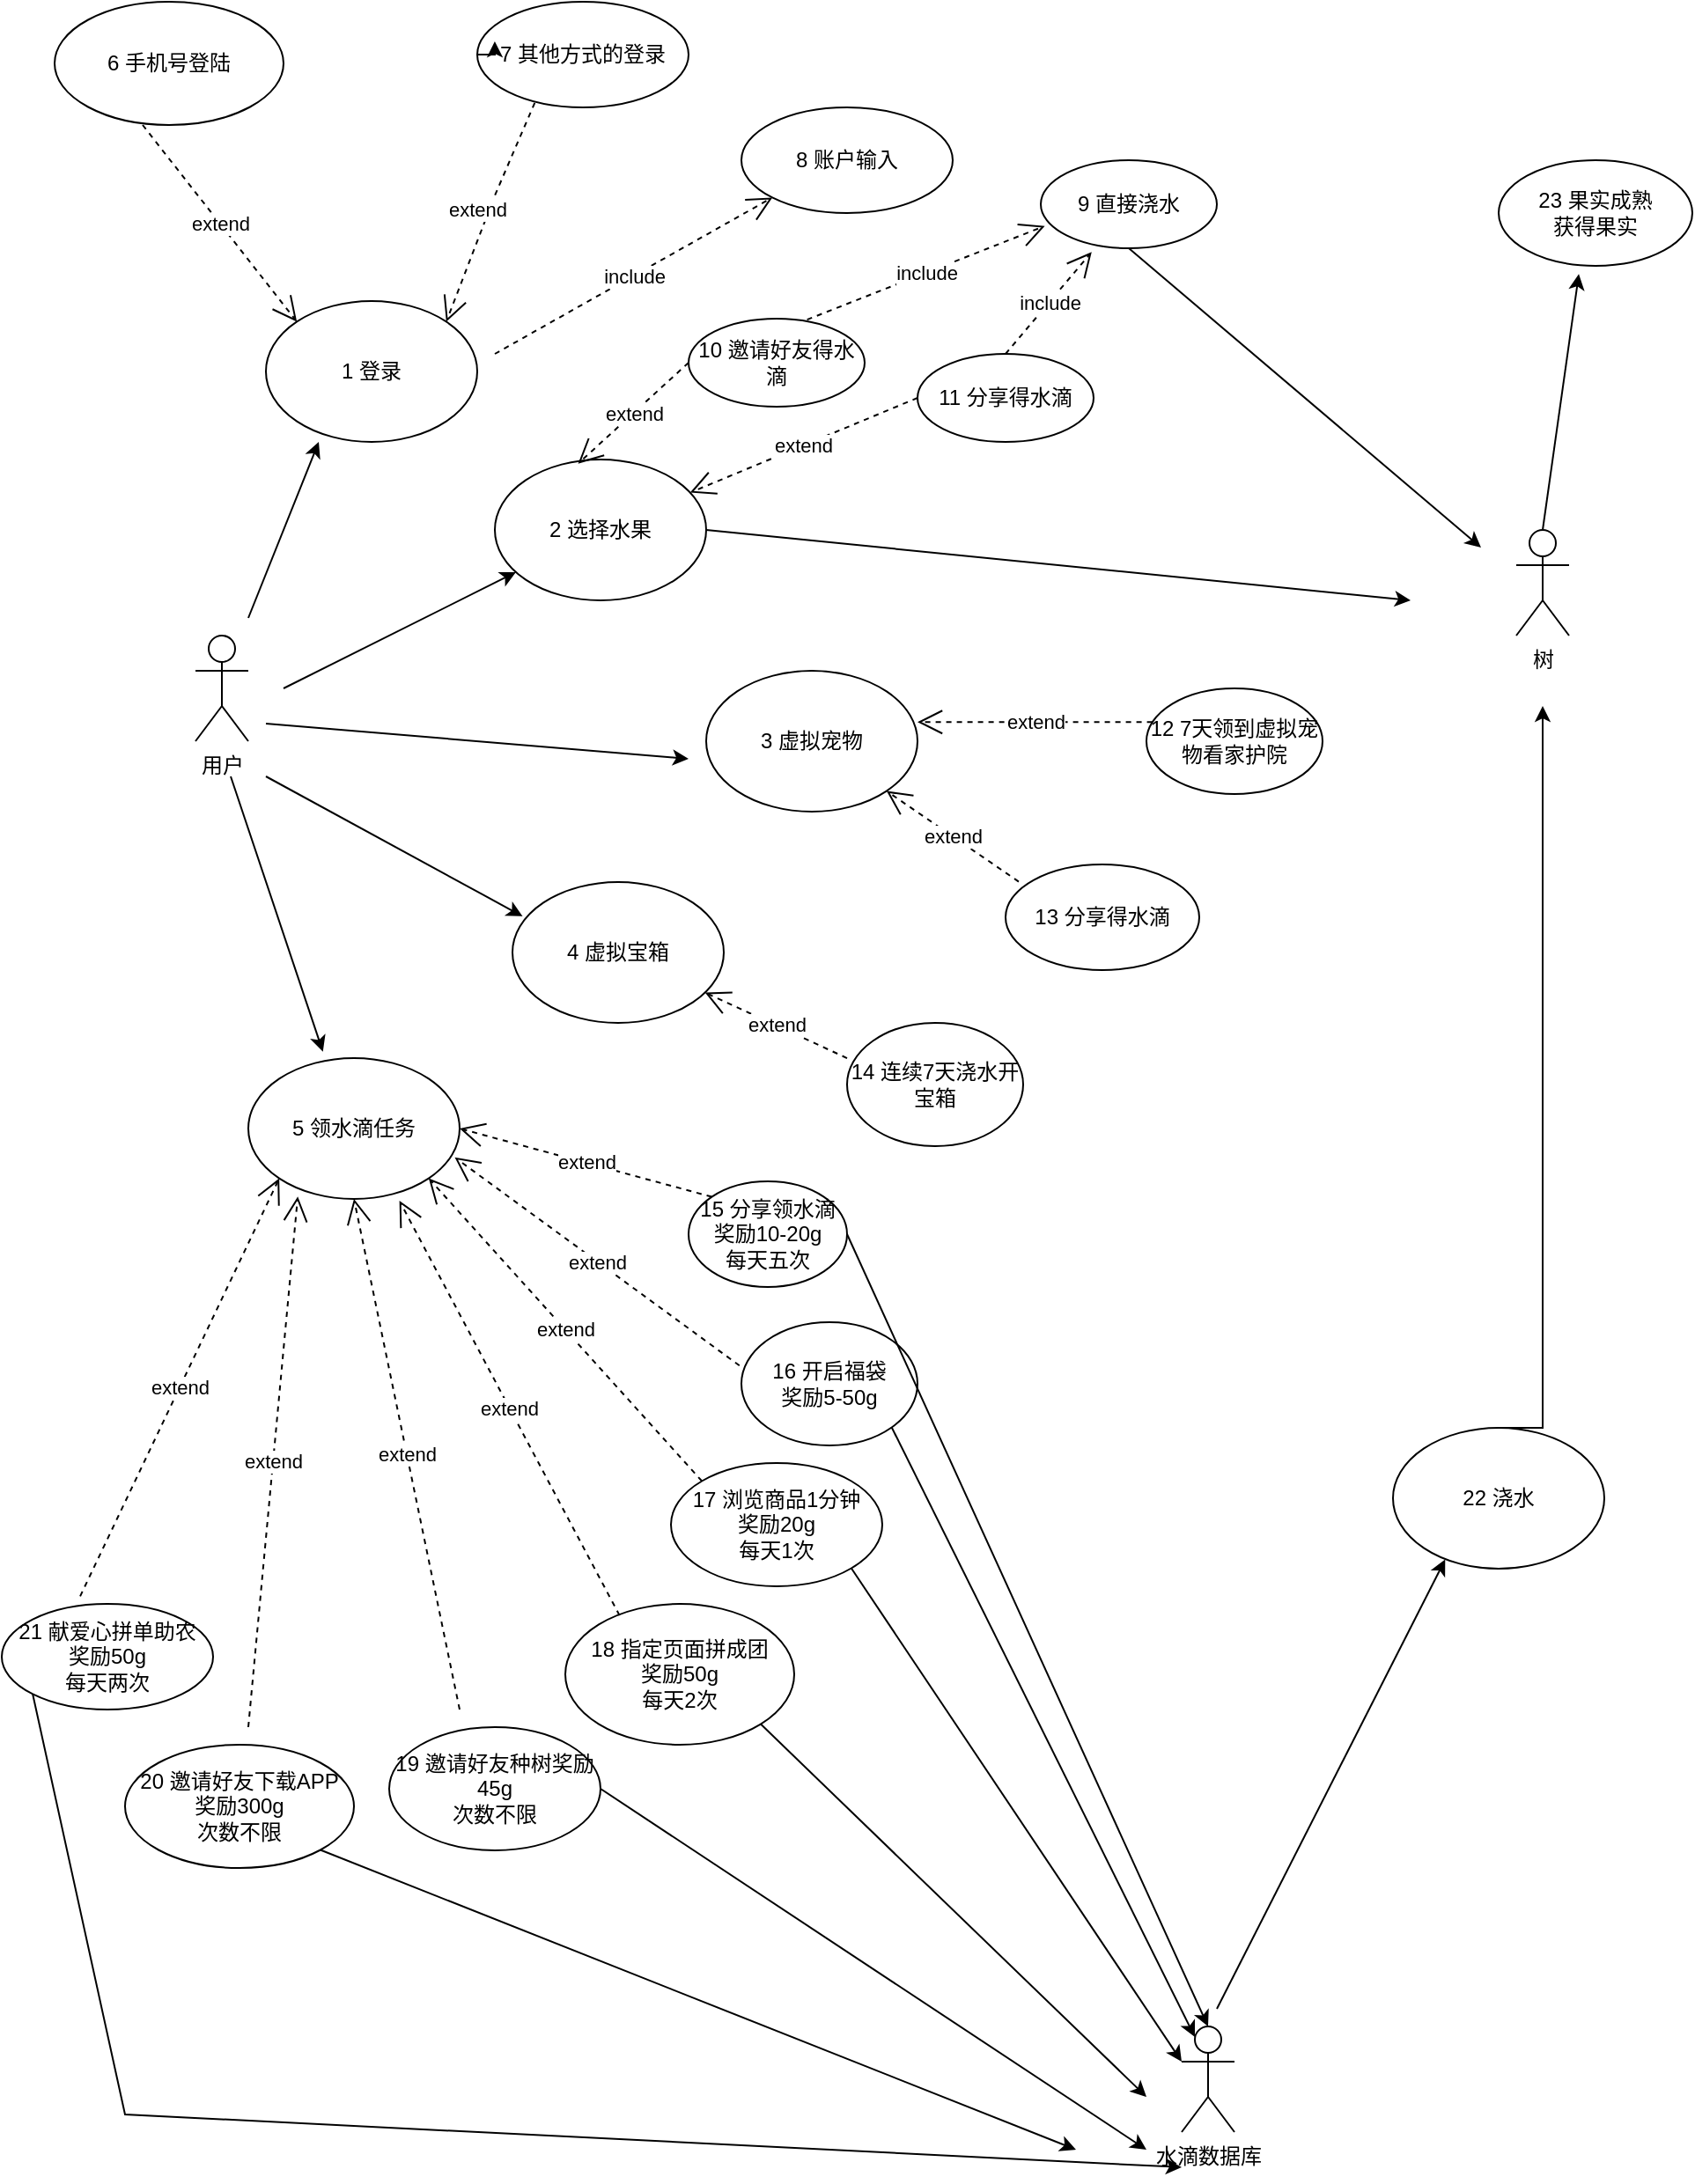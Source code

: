 <mxfile version="15.8.3" type="github">
  <diagram id="2hnnx15qy-Ga0suTDYxT" name="Page-1">
    <mxGraphModel dx="1654" dy="880" grid="1" gridSize="10" guides="1" tooltips="1" connect="1" arrows="1" fold="1" page="1" pageScale="1" pageWidth="1200" pageHeight="1920" math="0" shadow="0">
      <root>
        <mxCell id="0" />
        <mxCell id="1" parent="0" />
        <mxCell id="5TMT1oH7yQ2pZusoLO6e-1" value="用户" style="shape=umlActor;verticalLabelPosition=bottom;verticalAlign=top;html=1;outlineConnect=0;" vertex="1" parent="1">
          <mxGeometry x="200" y="600" width="30" height="60" as="geometry" />
        </mxCell>
        <mxCell id="5TMT1oH7yQ2pZusoLO6e-2" value="3 虚拟宠物" style="ellipse;whiteSpace=wrap;html=1;" vertex="1" parent="1">
          <mxGeometry x="490" y="620" width="120" height="80" as="geometry" />
        </mxCell>
        <mxCell id="5TMT1oH7yQ2pZusoLO6e-3" value="5 领水滴任务" style="ellipse;whiteSpace=wrap;html=1;" vertex="1" parent="1">
          <mxGeometry x="230" y="840" width="120" height="80" as="geometry" />
        </mxCell>
        <mxCell id="5TMT1oH7yQ2pZusoLO6e-4" value="4 虚拟宝箱" style="ellipse;whiteSpace=wrap;html=1;" vertex="1" parent="1">
          <mxGeometry x="380" y="740" width="120" height="80" as="geometry" />
        </mxCell>
        <mxCell id="5TMT1oH7yQ2pZusoLO6e-5" value="2 选择水果" style="ellipse;whiteSpace=wrap;html=1;" vertex="1" parent="1">
          <mxGeometry x="370" y="500" width="120" height="80" as="geometry" />
        </mxCell>
        <mxCell id="5TMT1oH7yQ2pZusoLO6e-6" value="1 登录" style="ellipse;whiteSpace=wrap;html=1;" vertex="1" parent="1">
          <mxGeometry x="240" y="410" width="120" height="80" as="geometry" />
        </mxCell>
        <mxCell id="5TMT1oH7yQ2pZusoLO6e-7" value="7 其他方式的登录" style="ellipse;whiteSpace=wrap;html=1;" vertex="1" parent="1">
          <mxGeometry x="360" y="240" width="120" height="60" as="geometry" />
        </mxCell>
        <mxCell id="5TMT1oH7yQ2pZusoLO6e-8" value="6 手机号登陆" style="ellipse;whiteSpace=wrap;html=1;" vertex="1" parent="1">
          <mxGeometry x="120" y="240" width="130" height="70" as="geometry" />
        </mxCell>
        <mxCell id="5TMT1oH7yQ2pZusoLO6e-9" style="edgeStyle=orthogonalEdgeStyle;rounded=0;orthogonalLoop=1;jettySize=auto;html=1;exitX=0;exitY=0.5;exitDx=0;exitDy=0;entryX=0.083;entryY=0.375;entryDx=0;entryDy=0;entryPerimeter=0;" edge="1" parent="1" source="5TMT1oH7yQ2pZusoLO6e-7" target="5TMT1oH7yQ2pZusoLO6e-7">
          <mxGeometry relative="1" as="geometry" />
        </mxCell>
        <mxCell id="5TMT1oH7yQ2pZusoLO6e-11" value="" style="endArrow=classic;html=1;rounded=0;entryX=0.25;entryY=1;entryDx=0;entryDy=0;entryPerimeter=0;" edge="1" parent="1" target="5TMT1oH7yQ2pZusoLO6e-6">
          <mxGeometry width="50" height="50" relative="1" as="geometry">
            <mxPoint x="230" y="590" as="sourcePoint" />
            <mxPoint x="290" y="580" as="targetPoint" />
            <Array as="points" />
          </mxGeometry>
        </mxCell>
        <mxCell id="5TMT1oH7yQ2pZusoLO6e-12" value="" style="endArrow=classic;html=1;rounded=0;" edge="1" parent="1" target="5TMT1oH7yQ2pZusoLO6e-5">
          <mxGeometry width="50" height="50" relative="1" as="geometry">
            <mxPoint x="250" y="630" as="sourcePoint" />
            <mxPoint x="300" y="600" as="targetPoint" />
            <Array as="points" />
          </mxGeometry>
        </mxCell>
        <mxCell id="5TMT1oH7yQ2pZusoLO6e-13" value="" style="endArrow=classic;html=1;rounded=0;entryX=0.353;entryY=-0.046;entryDx=0;entryDy=0;entryPerimeter=0;" edge="1" parent="1" target="5TMT1oH7yQ2pZusoLO6e-3">
          <mxGeometry width="50" height="50" relative="1" as="geometry">
            <mxPoint x="220" y="680" as="sourcePoint" />
            <mxPoint x="280" y="755" as="targetPoint" />
          </mxGeometry>
        </mxCell>
        <mxCell id="5TMT1oH7yQ2pZusoLO6e-14" value="" style="endArrow=classic;html=1;rounded=0;entryX=0.048;entryY=0.243;entryDx=0;entryDy=0;entryPerimeter=0;" edge="1" parent="1" target="5TMT1oH7yQ2pZusoLO6e-4">
          <mxGeometry width="50" height="50" relative="1" as="geometry">
            <mxPoint x="240" y="680" as="sourcePoint" />
            <mxPoint x="280" y="700" as="targetPoint" />
          </mxGeometry>
        </mxCell>
        <mxCell id="5TMT1oH7yQ2pZusoLO6e-15" value="" style="endArrow=classic;html=1;rounded=0;" edge="1" parent="1">
          <mxGeometry width="50" height="50" relative="1" as="geometry">
            <mxPoint x="240" y="650" as="sourcePoint" />
            <mxPoint x="480" y="670" as="targetPoint" />
          </mxGeometry>
        </mxCell>
        <mxCell id="5TMT1oH7yQ2pZusoLO6e-27" value="extend" style="endArrow=open;endSize=12;dashed=1;html=1;rounded=0;exitX=0.272;exitY=0.957;exitDx=0;exitDy=0;exitPerimeter=0;entryX=1;entryY=0;entryDx=0;entryDy=0;" edge="1" parent="1" source="5TMT1oH7yQ2pZusoLO6e-7" target="5TMT1oH7yQ2pZusoLO6e-6">
          <mxGeometry x="0.018" y="-6" width="160" relative="1" as="geometry">
            <mxPoint x="330" y="410" as="sourcePoint" />
            <mxPoint x="400" y="450" as="targetPoint" />
            <Array as="points">
              <mxPoint x="370" y="350" />
            </Array>
            <mxPoint x="-1" as="offset" />
          </mxGeometry>
        </mxCell>
        <mxCell id="5TMT1oH7yQ2pZusoLO6e-28" value="extend" style="endArrow=open;endSize=12;dashed=1;html=1;rounded=0;entryX=0;entryY=0;entryDx=0;entryDy=0;" edge="1" parent="1" target="5TMT1oH7yQ2pZusoLO6e-6">
          <mxGeometry width="160" relative="1" as="geometry">
            <mxPoint x="170" y="310" as="sourcePoint" />
            <mxPoint x="330" y="310" as="targetPoint" />
          </mxGeometry>
        </mxCell>
        <mxCell id="5TMT1oH7yQ2pZusoLO6e-29" value="8 账户输入" style="ellipse;whiteSpace=wrap;html=1;" vertex="1" parent="1">
          <mxGeometry x="510" y="300" width="120" height="60" as="geometry" />
        </mxCell>
        <mxCell id="5TMT1oH7yQ2pZusoLO6e-30" value="include" style="endArrow=open;endSize=12;dashed=1;html=1;rounded=0;entryX=0;entryY=1;entryDx=0;entryDy=0;" edge="1" parent="1" target="5TMT1oH7yQ2pZusoLO6e-29">
          <mxGeometry width="160" relative="1" as="geometry">
            <mxPoint x="370" y="440" as="sourcePoint" />
            <mxPoint x="530" y="440" as="targetPoint" />
          </mxGeometry>
        </mxCell>
        <mxCell id="5TMT1oH7yQ2pZusoLO6e-31" value="树" style="shape=umlActor;verticalLabelPosition=bottom;verticalAlign=top;html=1;" vertex="1" parent="1">
          <mxGeometry x="950" y="540" width="30" height="60" as="geometry" />
        </mxCell>
        <mxCell id="5TMT1oH7yQ2pZusoLO6e-32" value="" style="endArrow=classic;html=1;rounded=0;exitX=1;exitY=0.5;exitDx=0;exitDy=0;" edge="1" parent="1" source="5TMT1oH7yQ2pZusoLO6e-5">
          <mxGeometry width="50" height="50" relative="1" as="geometry">
            <mxPoint x="500" y="530" as="sourcePoint" />
            <mxPoint x="890" y="580" as="targetPoint" />
          </mxGeometry>
        </mxCell>
        <mxCell id="5TMT1oH7yQ2pZusoLO6e-33" value="9 直接浇水" style="ellipse;whiteSpace=wrap;html=1;" vertex="1" parent="1">
          <mxGeometry x="680" y="330" width="100" height="50" as="geometry" />
        </mxCell>
        <mxCell id="5TMT1oH7yQ2pZusoLO6e-34" value="" style="endArrow=classic;html=1;rounded=0;exitX=0.5;exitY=1;exitDx=0;exitDy=0;" edge="1" parent="1" source="5TMT1oH7yQ2pZusoLO6e-33">
          <mxGeometry width="50" height="50" relative="1" as="geometry">
            <mxPoint x="400" y="530" as="sourcePoint" />
            <mxPoint x="930" y="550" as="targetPoint" />
          </mxGeometry>
        </mxCell>
        <mxCell id="5TMT1oH7yQ2pZusoLO6e-35" value="10 邀请好友得水滴" style="ellipse;whiteSpace=wrap;html=1;" vertex="1" parent="1">
          <mxGeometry x="480" y="420" width="100" height="50" as="geometry" />
        </mxCell>
        <mxCell id="5TMT1oH7yQ2pZusoLO6e-36" value="11 分享得水滴" style="ellipse;whiteSpace=wrap;html=1;" vertex="1" parent="1">
          <mxGeometry x="610" y="440" width="100" height="50" as="geometry" />
        </mxCell>
        <mxCell id="5TMT1oH7yQ2pZusoLO6e-38" value="extend" style="endArrow=open;endSize=12;dashed=1;html=1;rounded=0;exitX=0;exitY=0.5;exitDx=0;exitDy=0;entryX=0.394;entryY=0.029;entryDx=0;entryDy=0;entryPerimeter=0;" edge="1" parent="1" source="5TMT1oH7yQ2pZusoLO6e-35" target="5TMT1oH7yQ2pZusoLO6e-5">
          <mxGeometry width="160" relative="1" as="geometry">
            <mxPoint x="380" y="498.57" as="sourcePoint" />
            <mxPoint x="460" y="490" as="targetPoint" />
          </mxGeometry>
        </mxCell>
        <mxCell id="5TMT1oH7yQ2pZusoLO6e-39" value="extend" style="endArrow=open;endSize=12;dashed=1;html=1;rounded=0;exitX=0;exitY=0.5;exitDx=0;exitDy=0;" edge="1" parent="1" source="5TMT1oH7yQ2pZusoLO6e-36" target="5TMT1oH7yQ2pZusoLO6e-5">
          <mxGeometry width="160" relative="1" as="geometry">
            <mxPoint x="470" y="520" as="sourcePoint" />
            <mxPoint x="610" y="510" as="targetPoint" />
          </mxGeometry>
        </mxCell>
        <mxCell id="5TMT1oH7yQ2pZusoLO6e-40" value="include" style="endArrow=open;endSize=12;dashed=1;html=1;rounded=0;entryX=0.023;entryY=0.747;entryDx=0;entryDy=0;entryPerimeter=0;exitX=0.673;exitY=0.011;exitDx=0;exitDy=0;exitPerimeter=0;" edge="1" parent="1" source="5TMT1oH7yQ2pZusoLO6e-35" target="5TMT1oH7yQ2pZusoLO6e-33">
          <mxGeometry width="160" relative="1" as="geometry">
            <mxPoint x="550" y="410" as="sourcePoint" />
            <mxPoint x="760" y="420" as="targetPoint" />
          </mxGeometry>
        </mxCell>
        <mxCell id="5TMT1oH7yQ2pZusoLO6e-41" value="include" style="endArrow=open;endSize=12;dashed=1;html=1;rounded=0;entryX=0.289;entryY=1.043;entryDx=0;entryDy=0;entryPerimeter=0;" edge="1" parent="1" target="5TMT1oH7yQ2pZusoLO6e-33">
          <mxGeometry width="160" relative="1" as="geometry">
            <mxPoint x="660" y="440" as="sourcePoint" />
            <mxPoint x="820" y="440" as="targetPoint" />
          </mxGeometry>
        </mxCell>
        <mxCell id="5TMT1oH7yQ2pZusoLO6e-42" value="12 7天领到虚拟宠物看家护院" style="ellipse;whiteSpace=wrap;html=1;" vertex="1" parent="1">
          <mxGeometry x="740" y="630" width="100" height="60" as="geometry" />
        </mxCell>
        <mxCell id="5TMT1oH7yQ2pZusoLO6e-43" value="13 分享得水滴" style="ellipse;whiteSpace=wrap;html=1;" vertex="1" parent="1">
          <mxGeometry x="660" y="730" width="110" height="60" as="geometry" />
        </mxCell>
        <mxCell id="5TMT1oH7yQ2pZusoLO6e-44" value="extend" style="endArrow=open;endSize=12;dashed=1;html=1;rounded=0;exitX=0.033;exitY=0.319;exitDx=0;exitDy=0;exitPerimeter=0;entryX=1;entryY=0.364;entryDx=0;entryDy=0;entryPerimeter=0;" edge="1" parent="1" source="5TMT1oH7yQ2pZusoLO6e-42" target="5TMT1oH7yQ2pZusoLO6e-2">
          <mxGeometry width="160" relative="1" as="geometry">
            <mxPoint x="590" y="640" as="sourcePoint" />
            <mxPoint x="710" y="700" as="targetPoint" />
          </mxGeometry>
        </mxCell>
        <mxCell id="5TMT1oH7yQ2pZusoLO6e-45" value="extend" style="endArrow=open;endSize=12;dashed=1;html=1;rounded=0;exitX=0.068;exitY=0.163;exitDx=0;exitDy=0;exitPerimeter=0;entryX=1;entryY=1;entryDx=0;entryDy=0;" edge="1" parent="1" source="5TMT1oH7yQ2pZusoLO6e-43" target="5TMT1oH7yQ2pZusoLO6e-2">
          <mxGeometry width="160" relative="1" as="geometry">
            <mxPoint x="600" y="720" as="sourcePoint" />
            <mxPoint x="570" y="760" as="targetPoint" />
          </mxGeometry>
        </mxCell>
        <mxCell id="5TMT1oH7yQ2pZusoLO6e-48" value="14 连续7天浇水开宝箱" style="ellipse;whiteSpace=wrap;html=1;" vertex="1" parent="1">
          <mxGeometry x="570" y="820" width="100" height="70" as="geometry" />
        </mxCell>
        <mxCell id="5TMT1oH7yQ2pZusoLO6e-49" value="extend" style="endArrow=open;endSize=12;dashed=1;html=1;rounded=0;exitX=0;exitY=0.286;exitDx=0;exitDy=0;exitPerimeter=0;" edge="1" parent="1" source="5TMT1oH7yQ2pZusoLO6e-48" target="5TMT1oH7yQ2pZusoLO6e-4">
          <mxGeometry width="160" relative="1" as="geometry">
            <mxPoint x="500" y="800" as="sourcePoint" />
            <mxPoint x="470" y="870" as="targetPoint" />
          </mxGeometry>
        </mxCell>
        <mxCell id="5TMT1oH7yQ2pZusoLO6e-50" value="15 分享领水滴&lt;br&gt;奖励10-20g&lt;br&gt;每天五次" style="ellipse;whiteSpace=wrap;html=1;" vertex="1" parent="1">
          <mxGeometry x="480" y="910" width="90" height="60" as="geometry" />
        </mxCell>
        <mxCell id="5TMT1oH7yQ2pZusoLO6e-51" value="16 开启福袋&lt;br&gt;奖励5-50g" style="ellipse;whiteSpace=wrap;html=1;" vertex="1" parent="1">
          <mxGeometry x="510" y="990" width="100" height="70" as="geometry" />
        </mxCell>
        <mxCell id="5TMT1oH7yQ2pZusoLO6e-52" value="17 浏览商品1分钟&lt;br&gt;奖励20g&lt;br&gt;每天1次" style="ellipse;whiteSpace=wrap;html=1;" vertex="1" parent="1">
          <mxGeometry x="470" y="1070" width="120" height="70" as="geometry" />
        </mxCell>
        <mxCell id="5TMT1oH7yQ2pZusoLO6e-53" value="18 指定页面拼成团&lt;br&gt;奖励50g&lt;br&gt;每天2次" style="ellipse;whiteSpace=wrap;html=1;" vertex="1" parent="1">
          <mxGeometry x="410" y="1150" width="130" height="80" as="geometry" />
        </mxCell>
        <mxCell id="5TMT1oH7yQ2pZusoLO6e-54" value="19 邀请好友种树奖励45g&lt;br&gt;次数不限" style="ellipse;whiteSpace=wrap;html=1;" vertex="1" parent="1">
          <mxGeometry x="310" y="1220" width="120" height="70" as="geometry" />
        </mxCell>
        <mxCell id="5TMT1oH7yQ2pZusoLO6e-55" value="20 邀请好友下载APP&lt;br&gt;奖励300g&lt;br&gt;次数不限" style="ellipse;whiteSpace=wrap;html=1;" vertex="1" parent="1">
          <mxGeometry x="160" y="1230" width="130" height="70" as="geometry" />
        </mxCell>
        <mxCell id="5TMT1oH7yQ2pZusoLO6e-56" value="21 献爱心拼单助农&lt;br&gt;奖励50g&lt;br&gt;每天两次" style="ellipse;whiteSpace=wrap;html=1;" vertex="1" parent="1">
          <mxGeometry x="90" y="1150" width="120" height="60" as="geometry" />
        </mxCell>
        <mxCell id="5TMT1oH7yQ2pZusoLO6e-57" value="extend" style="endArrow=open;endSize=12;dashed=1;html=1;rounded=0;entryX=0;entryY=1;entryDx=0;entryDy=0;exitX=0.371;exitY=-0.072;exitDx=0;exitDy=0;exitPerimeter=0;" edge="1" parent="1" source="5TMT1oH7yQ2pZusoLO6e-56" target="5TMT1oH7yQ2pZusoLO6e-3">
          <mxGeometry width="160" relative="1" as="geometry">
            <mxPoint x="100" y="1130" as="sourcePoint" />
            <mxPoint x="260" y="1130" as="targetPoint" />
          </mxGeometry>
        </mxCell>
        <mxCell id="5TMT1oH7yQ2pZusoLO6e-58" value="extend" style="endArrow=open;endSize=12;dashed=1;html=1;rounded=0;entryX=0;entryY=1;entryDx=0;entryDy=0;" edge="1" parent="1">
          <mxGeometry width="160" relative="1" as="geometry">
            <mxPoint x="230" y="1220" as="sourcePoint" />
            <mxPoint x="258.088" y="918.623" as="targetPoint" />
          </mxGeometry>
        </mxCell>
        <mxCell id="5TMT1oH7yQ2pZusoLO6e-59" value="extend" style="endArrow=open;endSize=12;dashed=1;html=1;rounded=0;entryX=0.5;entryY=1;entryDx=0;entryDy=0;" edge="1" parent="1" target="5TMT1oH7yQ2pZusoLO6e-3">
          <mxGeometry width="160" relative="1" as="geometry">
            <mxPoint x="350" y="1210" as="sourcePoint" />
            <mxPoint x="268.088" y="928.623" as="targetPoint" />
          </mxGeometry>
        </mxCell>
        <mxCell id="5TMT1oH7yQ2pZusoLO6e-60" value="extend" style="endArrow=open;endSize=12;dashed=1;html=1;rounded=0;entryX=0.715;entryY=1.013;entryDx=0;entryDy=0;exitX=0.237;exitY=0.082;exitDx=0;exitDy=0;exitPerimeter=0;entryPerimeter=0;" edge="1" parent="1" source="5TMT1oH7yQ2pZusoLO6e-53" target="5TMT1oH7yQ2pZusoLO6e-3">
          <mxGeometry width="160" relative="1" as="geometry">
            <mxPoint x="360.0" y="1220" as="sourcePoint" />
            <mxPoint x="300.0" y="930" as="targetPoint" />
          </mxGeometry>
        </mxCell>
        <mxCell id="5TMT1oH7yQ2pZusoLO6e-61" value="extend" style="endArrow=open;endSize=12;dashed=1;html=1;rounded=0;entryX=1;entryY=1;entryDx=0;entryDy=0;exitX=0;exitY=0;exitDx=0;exitDy=0;" edge="1" parent="1" source="5TMT1oH7yQ2pZusoLO6e-52" target="5TMT1oH7yQ2pZusoLO6e-3">
          <mxGeometry width="160" relative="1" as="geometry">
            <mxPoint x="450.81" y="1166.56" as="sourcePoint" />
            <mxPoint x="325.8" y="931.04" as="targetPoint" />
          </mxGeometry>
        </mxCell>
        <mxCell id="5TMT1oH7yQ2pZusoLO6e-62" value="extend" style="endArrow=open;endSize=12;dashed=1;html=1;rounded=0;exitX=-0.011;exitY=0.352;exitDx=0;exitDy=0;exitPerimeter=0;entryX=0.977;entryY=0.705;entryDx=0;entryDy=0;entryPerimeter=0;" edge="1" parent="1" source="5TMT1oH7yQ2pZusoLO6e-51" target="5TMT1oH7yQ2pZusoLO6e-3">
          <mxGeometry width="160" relative="1" as="geometry">
            <mxPoint x="497.138" y="1090.508" as="sourcePoint" />
            <mxPoint x="360" y="900" as="targetPoint" />
          </mxGeometry>
        </mxCell>
        <mxCell id="5TMT1oH7yQ2pZusoLO6e-63" value="extend" style="endArrow=open;endSize=12;dashed=1;html=1;rounded=0;exitX=0;exitY=0;exitDx=0;exitDy=0;entryX=1;entryY=0.5;entryDx=0;entryDy=0;" edge="1" parent="1" source="5TMT1oH7yQ2pZusoLO6e-50" target="5TMT1oH7yQ2pZusoLO6e-3">
          <mxGeometry width="160" relative="1" as="geometry">
            <mxPoint x="518.9" y="1024.64" as="sourcePoint" />
            <mxPoint x="357.24" y="906.4" as="targetPoint" />
          </mxGeometry>
        </mxCell>
        <mxCell id="5TMT1oH7yQ2pZusoLO6e-65" value="水滴数据库" style="shape=umlActor;verticalLabelPosition=bottom;verticalAlign=top;html=1;outlineConnect=0;" vertex="1" parent="1">
          <mxGeometry x="760" y="1390" width="30" height="60" as="geometry" />
        </mxCell>
        <mxCell id="5TMT1oH7yQ2pZusoLO6e-66" value="" style="endArrow=classic;html=1;rounded=0;entryX=0.5;entryY=0;entryDx=0;entryDy=0;entryPerimeter=0;exitX=1;exitY=0.5;exitDx=0;exitDy=0;" edge="1" parent="1" source="5TMT1oH7yQ2pZusoLO6e-50" target="5TMT1oH7yQ2pZusoLO6e-65">
          <mxGeometry width="50" height="50" relative="1" as="geometry">
            <mxPoint x="720" y="1390" as="sourcePoint" />
            <mxPoint x="770" y="1340" as="targetPoint" />
          </mxGeometry>
        </mxCell>
        <mxCell id="5TMT1oH7yQ2pZusoLO6e-67" value="" style="endArrow=classic;html=1;rounded=0;entryX=0.25;entryY=0.1;entryDx=0;entryDy=0;entryPerimeter=0;exitX=1;exitY=1;exitDx=0;exitDy=0;" edge="1" parent="1" source="5TMT1oH7yQ2pZusoLO6e-51" target="5TMT1oH7yQ2pZusoLO6e-65">
          <mxGeometry width="50" height="50" relative="1" as="geometry">
            <mxPoint x="580" y="950" as="sourcePoint" />
            <mxPoint x="785" y="1400" as="targetPoint" />
          </mxGeometry>
        </mxCell>
        <mxCell id="5TMT1oH7yQ2pZusoLO6e-68" value="" style="endArrow=classic;html=1;rounded=0;entryX=0;entryY=0.333;entryDx=0;entryDy=0;entryPerimeter=0;exitX=1;exitY=1;exitDx=0;exitDy=0;" edge="1" parent="1" source="5TMT1oH7yQ2pZusoLO6e-52" target="5TMT1oH7yQ2pZusoLO6e-65">
          <mxGeometry width="50" height="50" relative="1" as="geometry">
            <mxPoint x="605.864" y="1059.387" as="sourcePoint" />
            <mxPoint x="777.5" y="1406" as="targetPoint" />
          </mxGeometry>
        </mxCell>
        <mxCell id="5TMT1oH7yQ2pZusoLO6e-69" value="" style="endArrow=classic;html=1;rounded=0;exitX=1;exitY=1;exitDx=0;exitDy=0;" edge="1" parent="1" source="5TMT1oH7yQ2pZusoLO6e-53">
          <mxGeometry width="50" height="50" relative="1" as="geometry">
            <mxPoint x="583.037" y="1139.387" as="sourcePoint" />
            <mxPoint x="740" y="1430" as="targetPoint" />
          </mxGeometry>
        </mxCell>
        <mxCell id="5TMT1oH7yQ2pZusoLO6e-70" value="" style="endArrow=classic;html=1;rounded=0;exitX=1;exitY=0.5;exitDx=0;exitDy=0;" edge="1" parent="1" source="5TMT1oH7yQ2pZusoLO6e-54">
          <mxGeometry width="50" height="50" relative="1" as="geometry">
            <mxPoint x="530.604" y="1228.503" as="sourcePoint" />
            <mxPoint x="740" y="1460" as="targetPoint" />
          </mxGeometry>
        </mxCell>
        <mxCell id="5TMT1oH7yQ2pZusoLO6e-71" value="" style="endArrow=classic;html=1;rounded=0;exitX=1;exitY=1;exitDx=0;exitDy=0;" edge="1" parent="1" source="5TMT1oH7yQ2pZusoLO6e-55">
          <mxGeometry width="50" height="50" relative="1" as="geometry">
            <mxPoint x="440" y="1265" as="sourcePoint" />
            <mxPoint x="700" y="1460" as="targetPoint" />
          </mxGeometry>
        </mxCell>
        <mxCell id="5TMT1oH7yQ2pZusoLO6e-72" value="" style="endArrow=classic;html=1;rounded=0;exitX=0;exitY=1;exitDx=0;exitDy=0;" edge="1" parent="1" source="5TMT1oH7yQ2pZusoLO6e-56">
          <mxGeometry width="50" height="50" relative="1" as="geometry">
            <mxPoint x="140" y="1490" as="sourcePoint" />
            <mxPoint x="760" y="1470" as="targetPoint" />
            <Array as="points">
              <mxPoint x="160" y="1440" />
            </Array>
          </mxGeometry>
        </mxCell>
        <mxCell id="5TMT1oH7yQ2pZusoLO6e-75" style="edgeStyle=orthogonalEdgeStyle;rounded=0;orthogonalLoop=1;jettySize=auto;html=1;exitX=0.5;exitY=0;exitDx=0;exitDy=0;" edge="1" parent="1" source="5TMT1oH7yQ2pZusoLO6e-73">
          <mxGeometry relative="1" as="geometry">
            <mxPoint x="965" y="640" as="targetPoint" />
            <Array as="points">
              <mxPoint x="965" y="1050" />
            </Array>
          </mxGeometry>
        </mxCell>
        <mxCell id="5TMT1oH7yQ2pZusoLO6e-73" value="22 浇水" style="ellipse;whiteSpace=wrap;html=1;" vertex="1" parent="1">
          <mxGeometry x="880" y="1050" width="120" height="80" as="geometry" />
        </mxCell>
        <mxCell id="5TMT1oH7yQ2pZusoLO6e-74" value="" style="endArrow=classic;html=1;rounded=0;entryX=0.247;entryY=0.935;entryDx=0;entryDy=0;entryPerimeter=0;" edge="1" parent="1" target="5TMT1oH7yQ2pZusoLO6e-73">
          <mxGeometry width="50" height="50" relative="1" as="geometry">
            <mxPoint x="780" y="1380" as="sourcePoint" />
            <mxPoint x="750" y="1060" as="targetPoint" />
            <Array as="points" />
          </mxGeometry>
        </mxCell>
        <mxCell id="5TMT1oH7yQ2pZusoLO6e-76" value="23 果实成熟&lt;br&gt;获得果实" style="ellipse;whiteSpace=wrap;html=1;" vertex="1" parent="1">
          <mxGeometry x="940" y="330" width="110" height="60" as="geometry" />
        </mxCell>
        <mxCell id="5TMT1oH7yQ2pZusoLO6e-77" value="" style="endArrow=classic;html=1;rounded=0;exitX=0.5;exitY=0;exitDx=0;exitDy=0;exitPerimeter=0;entryX=0.414;entryY=1.078;entryDx=0;entryDy=0;entryPerimeter=0;" edge="1" parent="1" source="5TMT1oH7yQ2pZusoLO6e-31" target="5TMT1oH7yQ2pZusoLO6e-76">
          <mxGeometry width="50" height="50" relative="1" as="geometry">
            <mxPoint x="990" y="440" as="sourcePoint" />
            <mxPoint x="1040" y="390" as="targetPoint" />
          </mxGeometry>
        </mxCell>
      </root>
    </mxGraphModel>
  </diagram>
</mxfile>
